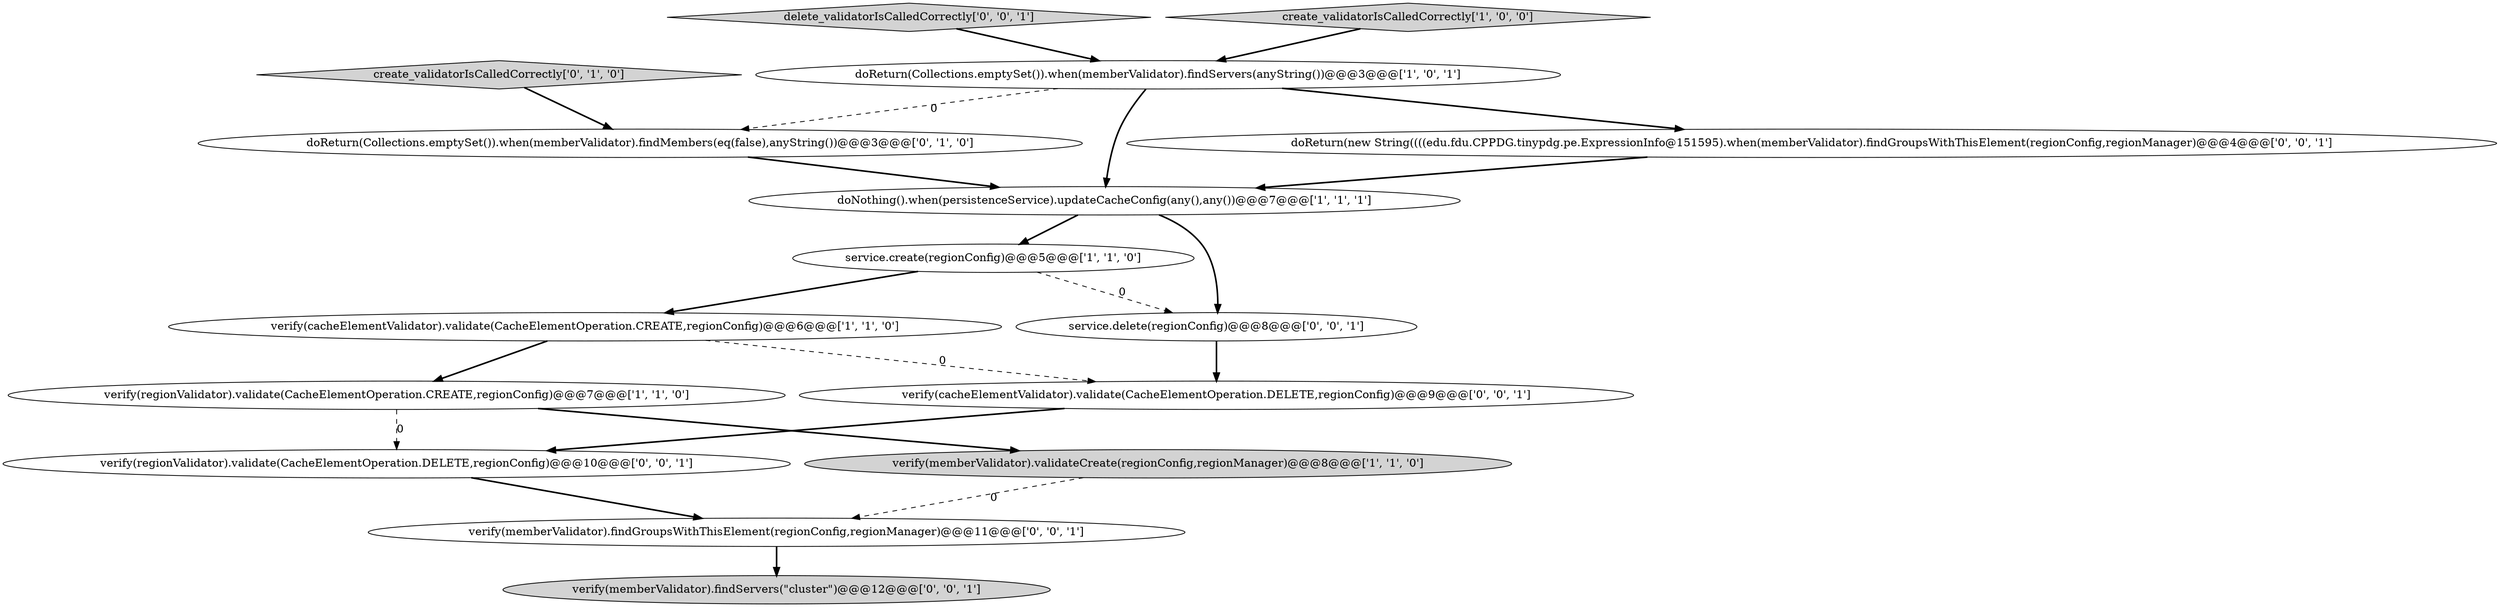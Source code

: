 digraph {
8 [style = filled, label = "doReturn(Collections.emptySet()).when(memberValidator).findMembers(eq(false),anyString())@@@3@@@['0', '1', '0']", fillcolor = white, shape = ellipse image = "AAA1AAABBB2BBB"];
12 [style = filled, label = "verify(memberValidator).findGroupsWithThisElement(regionConfig,regionManager)@@@11@@@['0', '0', '1']", fillcolor = white, shape = ellipse image = "AAA0AAABBB3BBB"];
2 [style = filled, label = "service.create(regionConfig)@@@5@@@['1', '1', '0']", fillcolor = white, shape = ellipse image = "AAA0AAABBB1BBB"];
7 [style = filled, label = "create_validatorIsCalledCorrectly['0', '1', '0']", fillcolor = lightgray, shape = diamond image = "AAA0AAABBB2BBB"];
14 [style = filled, label = "doReturn(new String((((edu.fdu.CPPDG.tinypdg.pe.ExpressionInfo@151595).when(memberValidator).findGroupsWithThisElement(regionConfig,regionManager)@@@4@@@['0', '0', '1']", fillcolor = white, shape = ellipse image = "AAA0AAABBB3BBB"];
15 [style = filled, label = "verify(memberValidator).findServers(\"cluster\")@@@12@@@['0', '0', '1']", fillcolor = lightgray, shape = ellipse image = "AAA0AAABBB3BBB"];
0 [style = filled, label = "verify(cacheElementValidator).validate(CacheElementOperation.CREATE,regionConfig)@@@6@@@['1', '1', '0']", fillcolor = white, shape = ellipse image = "AAA0AAABBB1BBB"];
6 [style = filled, label = "doNothing().when(persistenceService).updateCacheConfig(any(),any())@@@7@@@['1', '1', '1']", fillcolor = white, shape = ellipse image = "AAA0AAABBB1BBB"];
10 [style = filled, label = "verify(regionValidator).validate(CacheElementOperation.DELETE,regionConfig)@@@10@@@['0', '0', '1']", fillcolor = white, shape = ellipse image = "AAA0AAABBB3BBB"];
3 [style = filled, label = "doReturn(Collections.emptySet()).when(memberValidator).findServers(anyString())@@@3@@@['1', '0', '1']", fillcolor = white, shape = ellipse image = "AAA0AAABBB1BBB"];
13 [style = filled, label = "service.delete(regionConfig)@@@8@@@['0', '0', '1']", fillcolor = white, shape = ellipse image = "AAA0AAABBB3BBB"];
11 [style = filled, label = "verify(cacheElementValidator).validate(CacheElementOperation.DELETE,regionConfig)@@@9@@@['0', '0', '1']", fillcolor = white, shape = ellipse image = "AAA0AAABBB3BBB"];
4 [style = filled, label = "verify(regionValidator).validate(CacheElementOperation.CREATE,regionConfig)@@@7@@@['1', '1', '0']", fillcolor = white, shape = ellipse image = "AAA0AAABBB1BBB"];
9 [style = filled, label = "delete_validatorIsCalledCorrectly['0', '0', '1']", fillcolor = lightgray, shape = diamond image = "AAA0AAABBB3BBB"];
5 [style = filled, label = "create_validatorIsCalledCorrectly['1', '0', '0']", fillcolor = lightgray, shape = diamond image = "AAA0AAABBB1BBB"];
1 [style = filled, label = "verify(memberValidator).validateCreate(regionConfig,regionManager)@@@8@@@['1', '1', '0']", fillcolor = lightgray, shape = ellipse image = "AAA0AAABBB1BBB"];
3->14 [style = bold, label=""];
7->8 [style = bold, label=""];
0->4 [style = bold, label=""];
12->15 [style = bold, label=""];
4->10 [style = dashed, label="0"];
9->3 [style = bold, label=""];
6->13 [style = bold, label=""];
8->6 [style = bold, label=""];
6->2 [style = bold, label=""];
4->1 [style = bold, label=""];
3->6 [style = bold, label=""];
10->12 [style = bold, label=""];
13->11 [style = bold, label=""];
11->10 [style = bold, label=""];
0->11 [style = dashed, label="0"];
14->6 [style = bold, label=""];
1->12 [style = dashed, label="0"];
2->0 [style = bold, label=""];
5->3 [style = bold, label=""];
3->8 [style = dashed, label="0"];
2->13 [style = dashed, label="0"];
}
